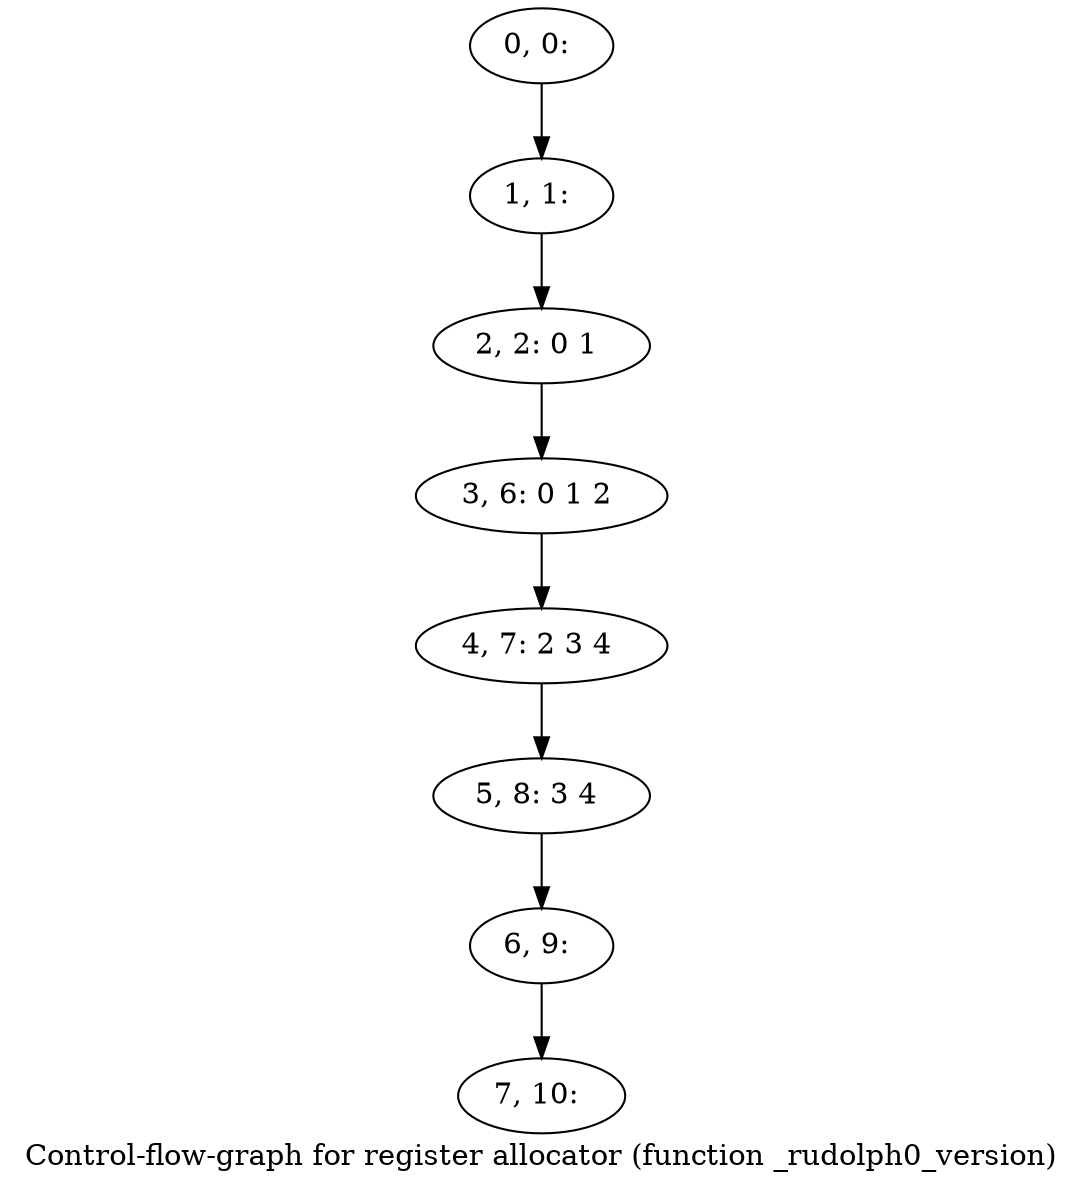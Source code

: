 digraph G {
graph [label="Control-flow-graph for register allocator (function _rudolph0_version)"]
0[label="0, 0: "];
1[label="1, 1: "];
2[label="2, 2: 0 1 "];
3[label="3, 6: 0 1 2 "];
4[label="4, 7: 2 3 4 "];
5[label="5, 8: 3 4 "];
6[label="6, 9: "];
7[label="7, 10: "];
0->1 ;
1->2 ;
2->3 ;
3->4 ;
4->5 ;
5->6 ;
6->7 ;
}
